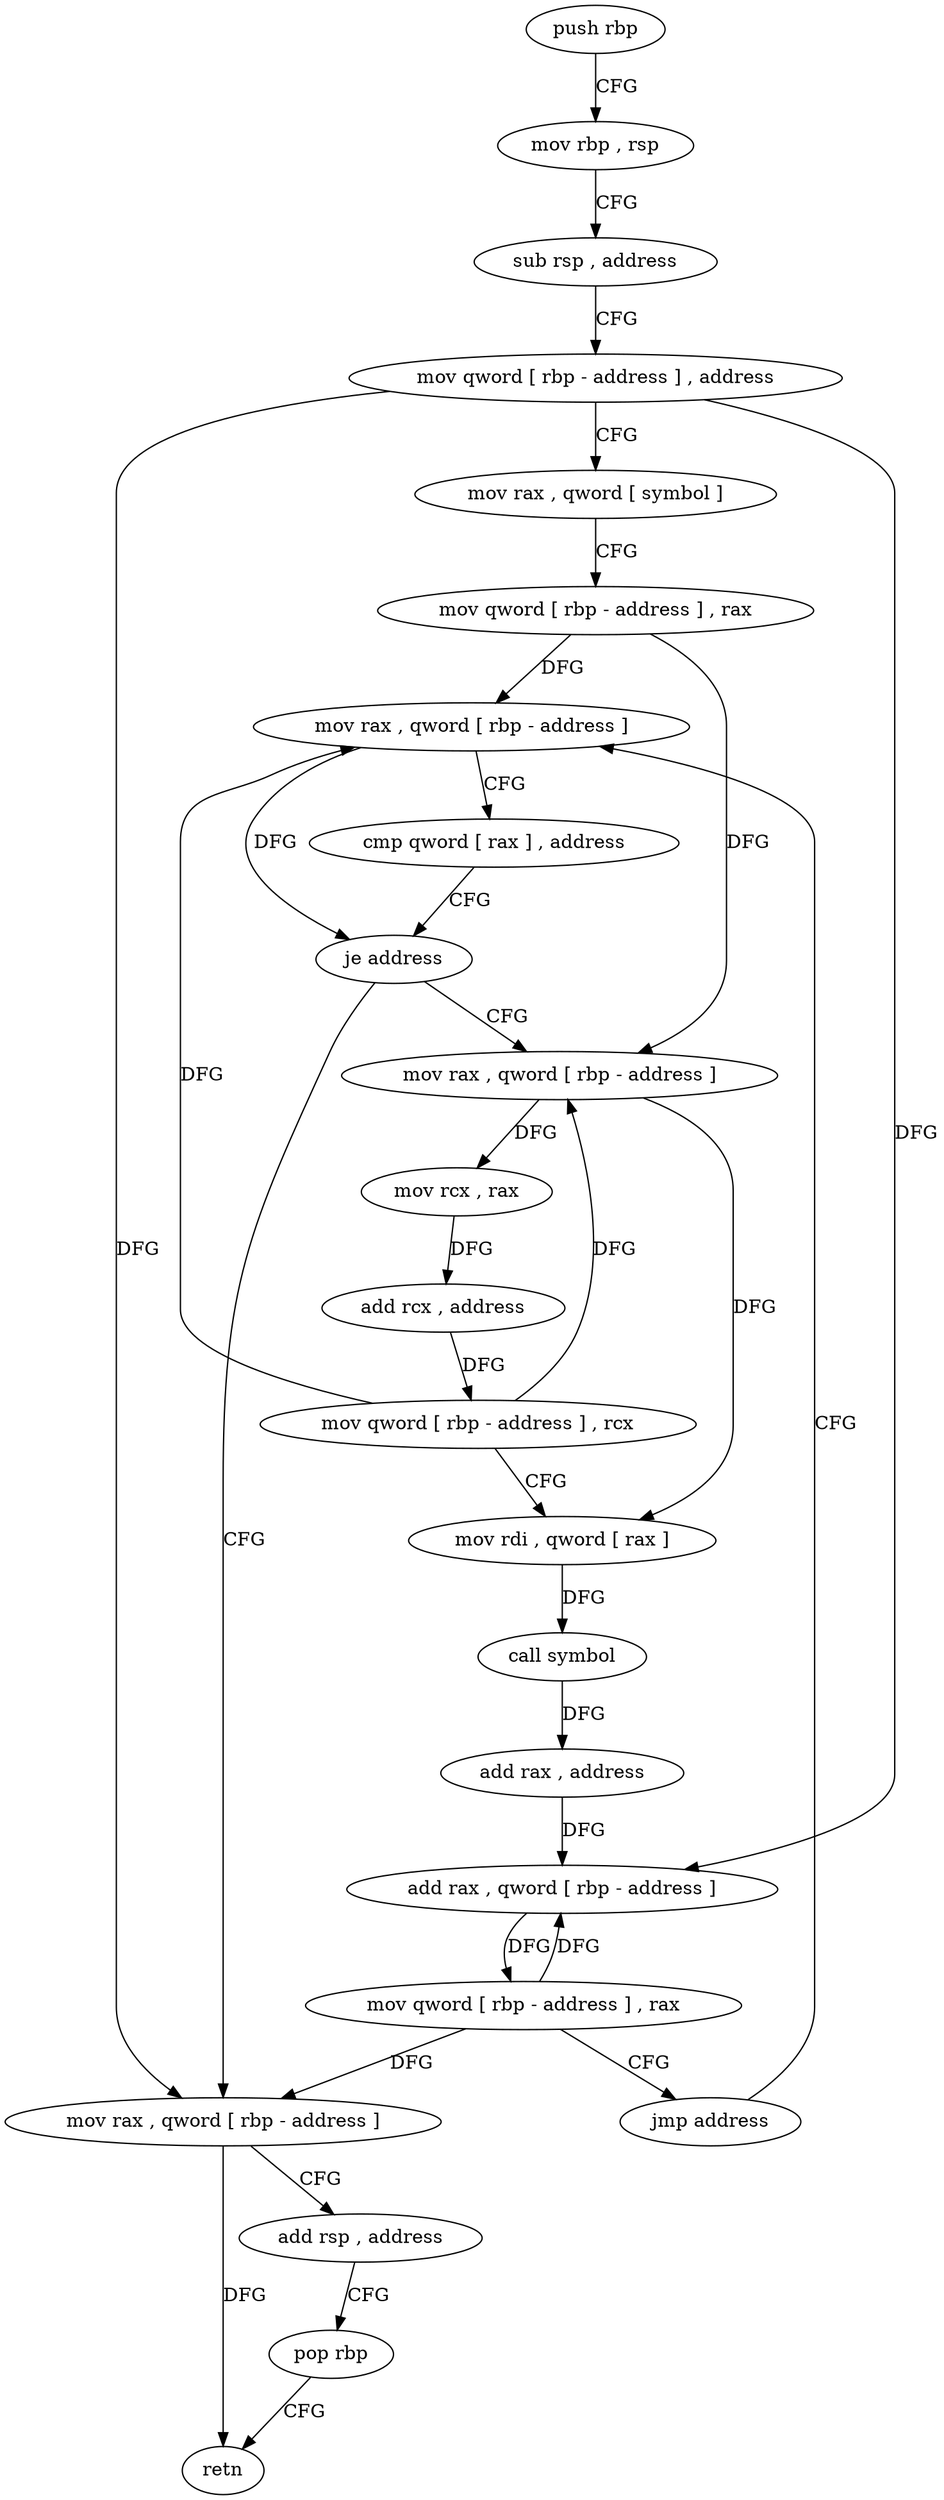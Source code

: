 digraph "func" {
"4291184" [label = "push rbp" ]
"4291185" [label = "mov rbp , rsp" ]
"4291188" [label = "sub rsp , address" ]
"4291192" [label = "mov qword [ rbp - address ] , address" ]
"4291200" [label = "mov rax , qword [ symbol ]" ]
"4291208" [label = "mov qword [ rbp - address ] , rax" ]
"4291212" [label = "mov rax , qword [ rbp - address ]" ]
"4291271" [label = "mov rax , qword [ rbp - address ]" ]
"4291275" [label = "add rsp , address" ]
"4291279" [label = "pop rbp" ]
"4291280" [label = "retn" ]
"4291226" [label = "mov rax , qword [ rbp - address ]" ]
"4291230" [label = "mov rcx , rax" ]
"4291233" [label = "add rcx , address" ]
"4291240" [label = "mov qword [ rbp - address ] , rcx" ]
"4291244" [label = "mov rdi , qword [ rax ]" ]
"4291247" [label = "call symbol" ]
"4291252" [label = "add rax , address" ]
"4291258" [label = "add rax , qword [ rbp - address ]" ]
"4291262" [label = "mov qword [ rbp - address ] , rax" ]
"4291266" [label = "jmp address" ]
"4291216" [label = "cmp qword [ rax ] , address" ]
"4291220" [label = "je address" ]
"4291184" -> "4291185" [ label = "CFG" ]
"4291185" -> "4291188" [ label = "CFG" ]
"4291188" -> "4291192" [ label = "CFG" ]
"4291192" -> "4291200" [ label = "CFG" ]
"4291192" -> "4291271" [ label = "DFG" ]
"4291192" -> "4291258" [ label = "DFG" ]
"4291200" -> "4291208" [ label = "CFG" ]
"4291208" -> "4291212" [ label = "DFG" ]
"4291208" -> "4291226" [ label = "DFG" ]
"4291212" -> "4291216" [ label = "CFG" ]
"4291212" -> "4291220" [ label = "DFG" ]
"4291271" -> "4291275" [ label = "CFG" ]
"4291271" -> "4291280" [ label = "DFG" ]
"4291275" -> "4291279" [ label = "CFG" ]
"4291279" -> "4291280" [ label = "CFG" ]
"4291226" -> "4291230" [ label = "DFG" ]
"4291226" -> "4291244" [ label = "DFG" ]
"4291230" -> "4291233" [ label = "DFG" ]
"4291233" -> "4291240" [ label = "DFG" ]
"4291240" -> "4291244" [ label = "CFG" ]
"4291240" -> "4291212" [ label = "DFG" ]
"4291240" -> "4291226" [ label = "DFG" ]
"4291244" -> "4291247" [ label = "DFG" ]
"4291247" -> "4291252" [ label = "DFG" ]
"4291252" -> "4291258" [ label = "DFG" ]
"4291258" -> "4291262" [ label = "DFG" ]
"4291262" -> "4291266" [ label = "CFG" ]
"4291262" -> "4291271" [ label = "DFG" ]
"4291262" -> "4291258" [ label = "DFG" ]
"4291266" -> "4291212" [ label = "CFG" ]
"4291216" -> "4291220" [ label = "CFG" ]
"4291220" -> "4291271" [ label = "CFG" ]
"4291220" -> "4291226" [ label = "CFG" ]
}
